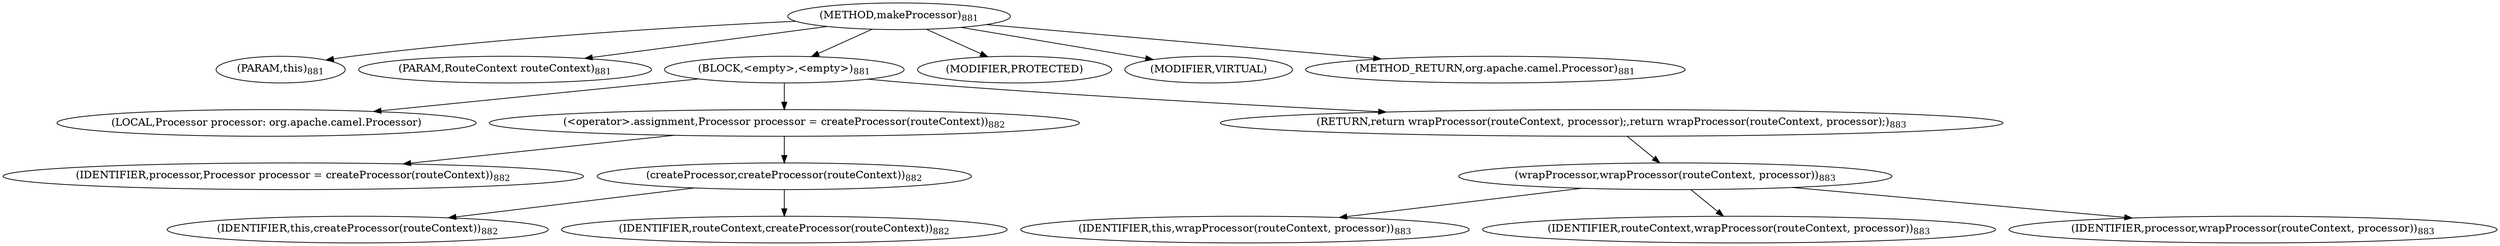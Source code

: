 digraph "makeProcessor" {  
"1692" [label = <(METHOD,makeProcessor)<SUB>881</SUB>> ]
"239" [label = <(PARAM,this)<SUB>881</SUB>> ]
"1693" [label = <(PARAM,RouteContext routeContext)<SUB>881</SUB>> ]
"1694" [label = <(BLOCK,&lt;empty&gt;,&lt;empty&gt;)<SUB>881</SUB>> ]
"1695" [label = <(LOCAL,Processor processor: org.apache.camel.Processor)> ]
"1696" [label = <(&lt;operator&gt;.assignment,Processor processor = createProcessor(routeContext))<SUB>882</SUB>> ]
"1697" [label = <(IDENTIFIER,processor,Processor processor = createProcessor(routeContext))<SUB>882</SUB>> ]
"1698" [label = <(createProcessor,createProcessor(routeContext))<SUB>882</SUB>> ]
"238" [label = <(IDENTIFIER,this,createProcessor(routeContext))<SUB>882</SUB>> ]
"1699" [label = <(IDENTIFIER,routeContext,createProcessor(routeContext))<SUB>882</SUB>> ]
"1700" [label = <(RETURN,return wrapProcessor(routeContext, processor);,return wrapProcessor(routeContext, processor);)<SUB>883</SUB>> ]
"1701" [label = <(wrapProcessor,wrapProcessor(routeContext, processor))<SUB>883</SUB>> ]
"240" [label = <(IDENTIFIER,this,wrapProcessor(routeContext, processor))<SUB>883</SUB>> ]
"1702" [label = <(IDENTIFIER,routeContext,wrapProcessor(routeContext, processor))<SUB>883</SUB>> ]
"1703" [label = <(IDENTIFIER,processor,wrapProcessor(routeContext, processor))<SUB>883</SUB>> ]
"1704" [label = <(MODIFIER,PROTECTED)> ]
"1705" [label = <(MODIFIER,VIRTUAL)> ]
"1706" [label = <(METHOD_RETURN,org.apache.camel.Processor)<SUB>881</SUB>> ]
  "1692" -> "239" 
  "1692" -> "1693" 
  "1692" -> "1694" 
  "1692" -> "1704" 
  "1692" -> "1705" 
  "1692" -> "1706" 
  "1694" -> "1695" 
  "1694" -> "1696" 
  "1694" -> "1700" 
  "1696" -> "1697" 
  "1696" -> "1698" 
  "1698" -> "238" 
  "1698" -> "1699" 
  "1700" -> "1701" 
  "1701" -> "240" 
  "1701" -> "1702" 
  "1701" -> "1703" 
}
